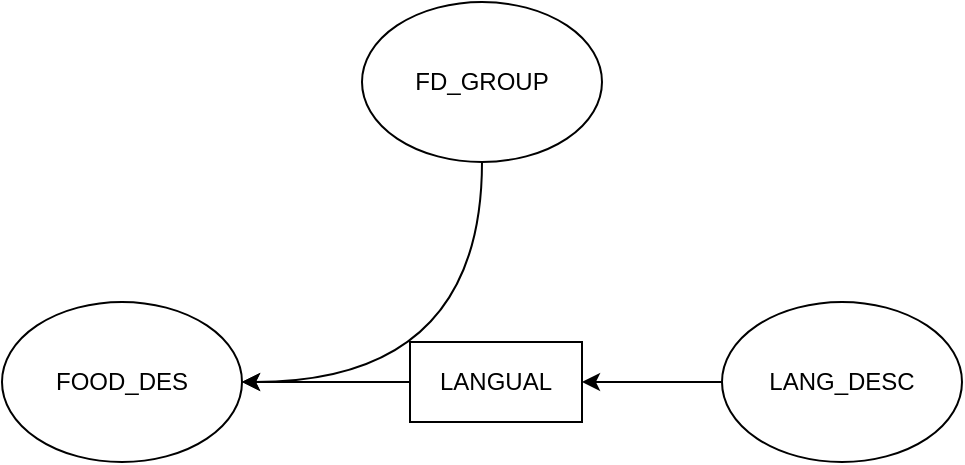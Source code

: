 <mxfile version="15.8.7" type="device"><diagram id="b-z05fwbqxF5-RAYeqNX" name="Page-1"><mxGraphModel dx="946" dy="629" grid="1" gridSize="10" guides="1" tooltips="1" connect="1" arrows="1" fold="1" page="1" pageScale="1" pageWidth="827" pageHeight="1169" math="0" shadow="0"><root><mxCell id="0"/><mxCell id="1" parent="0"/><mxCell id="7VcHXnzYoI1LoBwxEGJZ-1" value="FOOD_DES" style="ellipse;whiteSpace=wrap;html=1;" vertex="1" parent="1"><mxGeometry x="150" y="280" width="120" height="80" as="geometry"/></mxCell><mxCell id="7VcHXnzYoI1LoBwxEGJZ-12" style="edgeStyle=orthogonalEdgeStyle;curved=1;rounded=0;orthogonalLoop=1;jettySize=auto;html=1;exitX=0;exitY=0.5;exitDx=0;exitDy=0;entryX=1;entryY=0.5;entryDx=0;entryDy=0;" edge="1" parent="1" source="7VcHXnzYoI1LoBwxEGJZ-2" target="7VcHXnzYoI1LoBwxEGJZ-11"><mxGeometry relative="1" as="geometry"/></mxCell><mxCell id="7VcHXnzYoI1LoBwxEGJZ-2" value="LANG_DESC" style="ellipse;whiteSpace=wrap;html=1;" vertex="1" parent="1"><mxGeometry x="510" y="280" width="120" height="80" as="geometry"/></mxCell><mxCell id="7VcHXnzYoI1LoBwxEGJZ-10" style="edgeStyle=orthogonalEdgeStyle;curved=1;rounded=0;orthogonalLoop=1;jettySize=auto;html=1;exitX=0.5;exitY=1;exitDx=0;exitDy=0;entryX=1;entryY=0.5;entryDx=0;entryDy=0;" edge="1" parent="1" source="7VcHXnzYoI1LoBwxEGJZ-5" target="7VcHXnzYoI1LoBwxEGJZ-1"><mxGeometry relative="1" as="geometry"/></mxCell><mxCell id="7VcHXnzYoI1LoBwxEGJZ-5" value="FD_GROUP" style="ellipse;whiteSpace=wrap;html=1;" vertex="1" parent="1"><mxGeometry x="330" y="130" width="120" height="80" as="geometry"/></mxCell><mxCell id="7VcHXnzYoI1LoBwxEGJZ-13" style="edgeStyle=orthogonalEdgeStyle;curved=1;rounded=0;orthogonalLoop=1;jettySize=auto;html=1;exitX=0;exitY=0.5;exitDx=0;exitDy=0;entryX=1;entryY=0.5;entryDx=0;entryDy=0;" edge="1" parent="1" source="7VcHXnzYoI1LoBwxEGJZ-11" target="7VcHXnzYoI1LoBwxEGJZ-1"><mxGeometry relative="1" as="geometry"/></mxCell><mxCell id="7VcHXnzYoI1LoBwxEGJZ-11" value="LANGUAL" style="rounded=0;whiteSpace=wrap;html=1;" vertex="1" parent="1"><mxGeometry x="354" y="300" width="86" height="40" as="geometry"/></mxCell></root></mxGraphModel></diagram></mxfile>